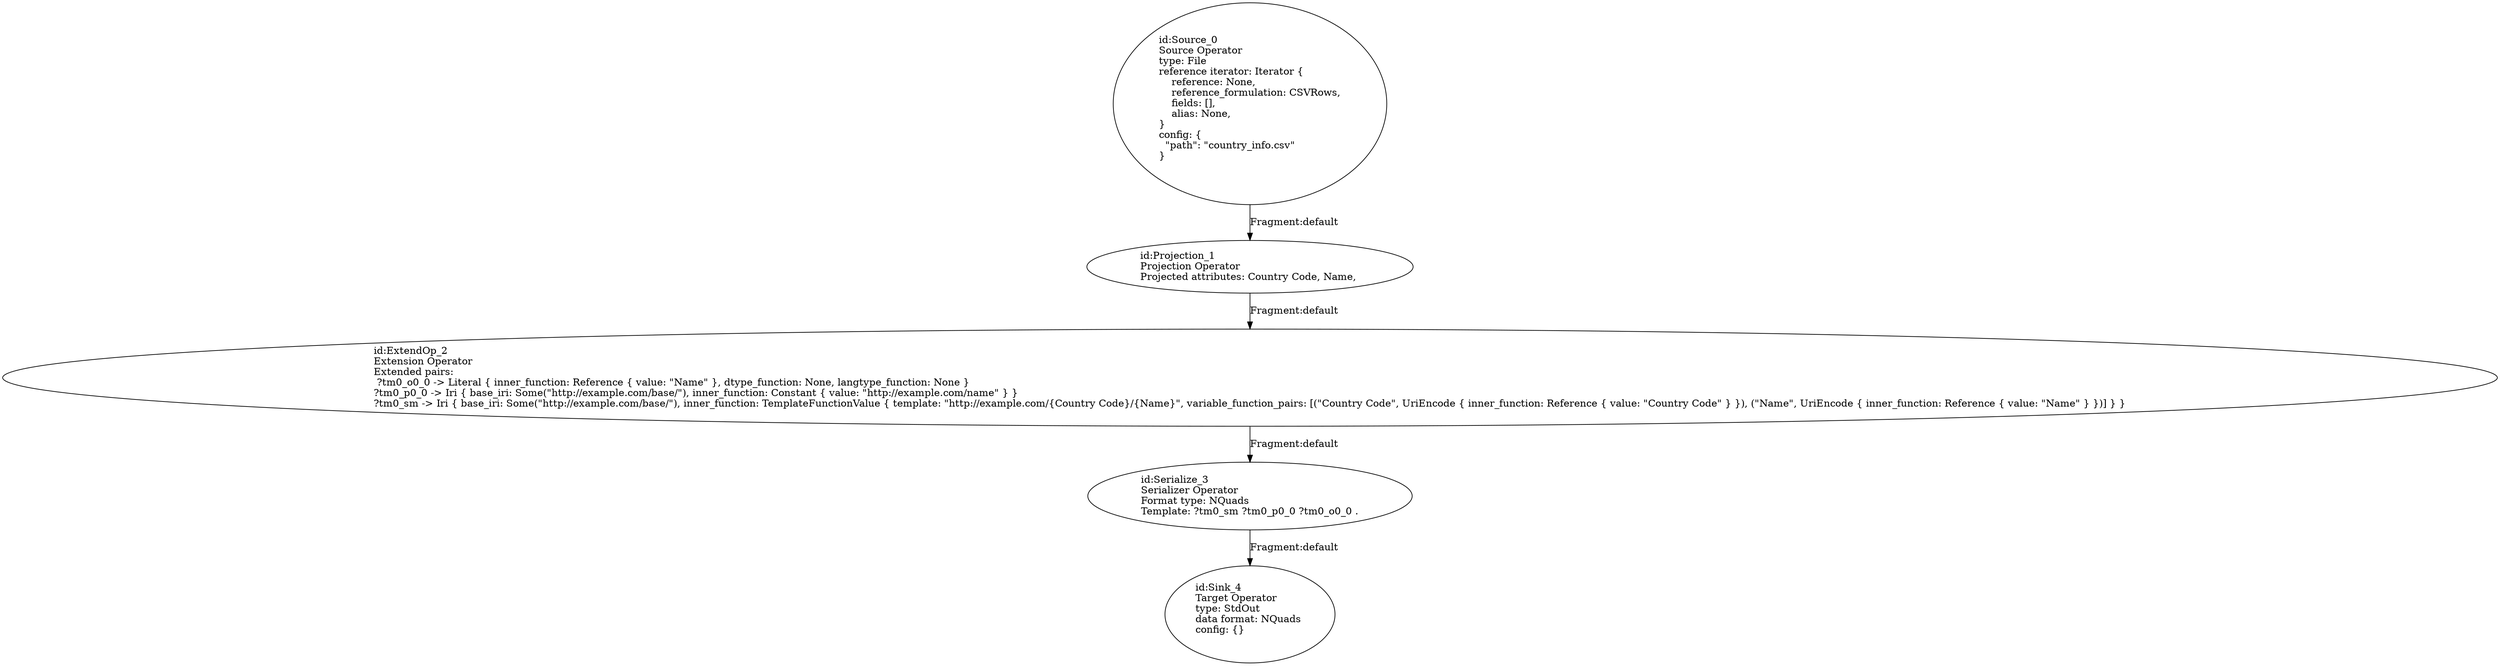 digraph {
    0 [ label = "id:Source_0 \lSource Operator\ltype: File \lreference iterator: Iterator {\l    reference: None,\l    reference_formulation: CSVRows,\l    fields: [],\l    alias: None,\l} \lconfig: {\l  \"path\": \"country_info.csv\"\l}\l             " ]
    1 [ label = "id:Projection_1 \lProjection Operator\lProjected attributes: Country Code, Name, " ]
    2 [ label = "id:ExtendOp_2 \lExtension Operator\lExtended pairs: \l ?tm0_o0_0 -> Literal { inner_function: Reference { value: \"Name\" }, dtype_function: None, langtype_function: None }\l?tm0_p0_0 -> Iri { base_iri: Some(\"http://example.com/base/\"), inner_function: Constant { value: \"http://example.com/name\" } }\l?tm0_sm -> Iri { base_iri: Some(\"http://example.com/base/\"), inner_function: TemplateFunctionValue { template: \"http://example.com/{Country Code}/{Name}\", variable_function_pairs: [(\"Country Code\", UriEncode { inner_function: Reference { value: \"Country Code\" } }), (\"Name\", UriEncode { inner_function: Reference { value: \"Name\" } })] } }" ]
    3 [ label = "id:Serialize_3 \lSerializer Operator\lFormat type: NQuads\lTemplate: ?tm0_sm ?tm0_p0_0 ?tm0_o0_0 ." ]
    4 [ label = "id:Sink_4 \lTarget Operator\ltype: StdOut \ldata format: NQuads \lconfig: {}\l             " ]
    0 -> 1 [ label = "Fragment:default" ]
    1 -> 2 [ label = "Fragment:default" ]
    2 -> 3 [ label = "Fragment:default" ]
    3 -> 4 [ label = "Fragment:default" ]
}

